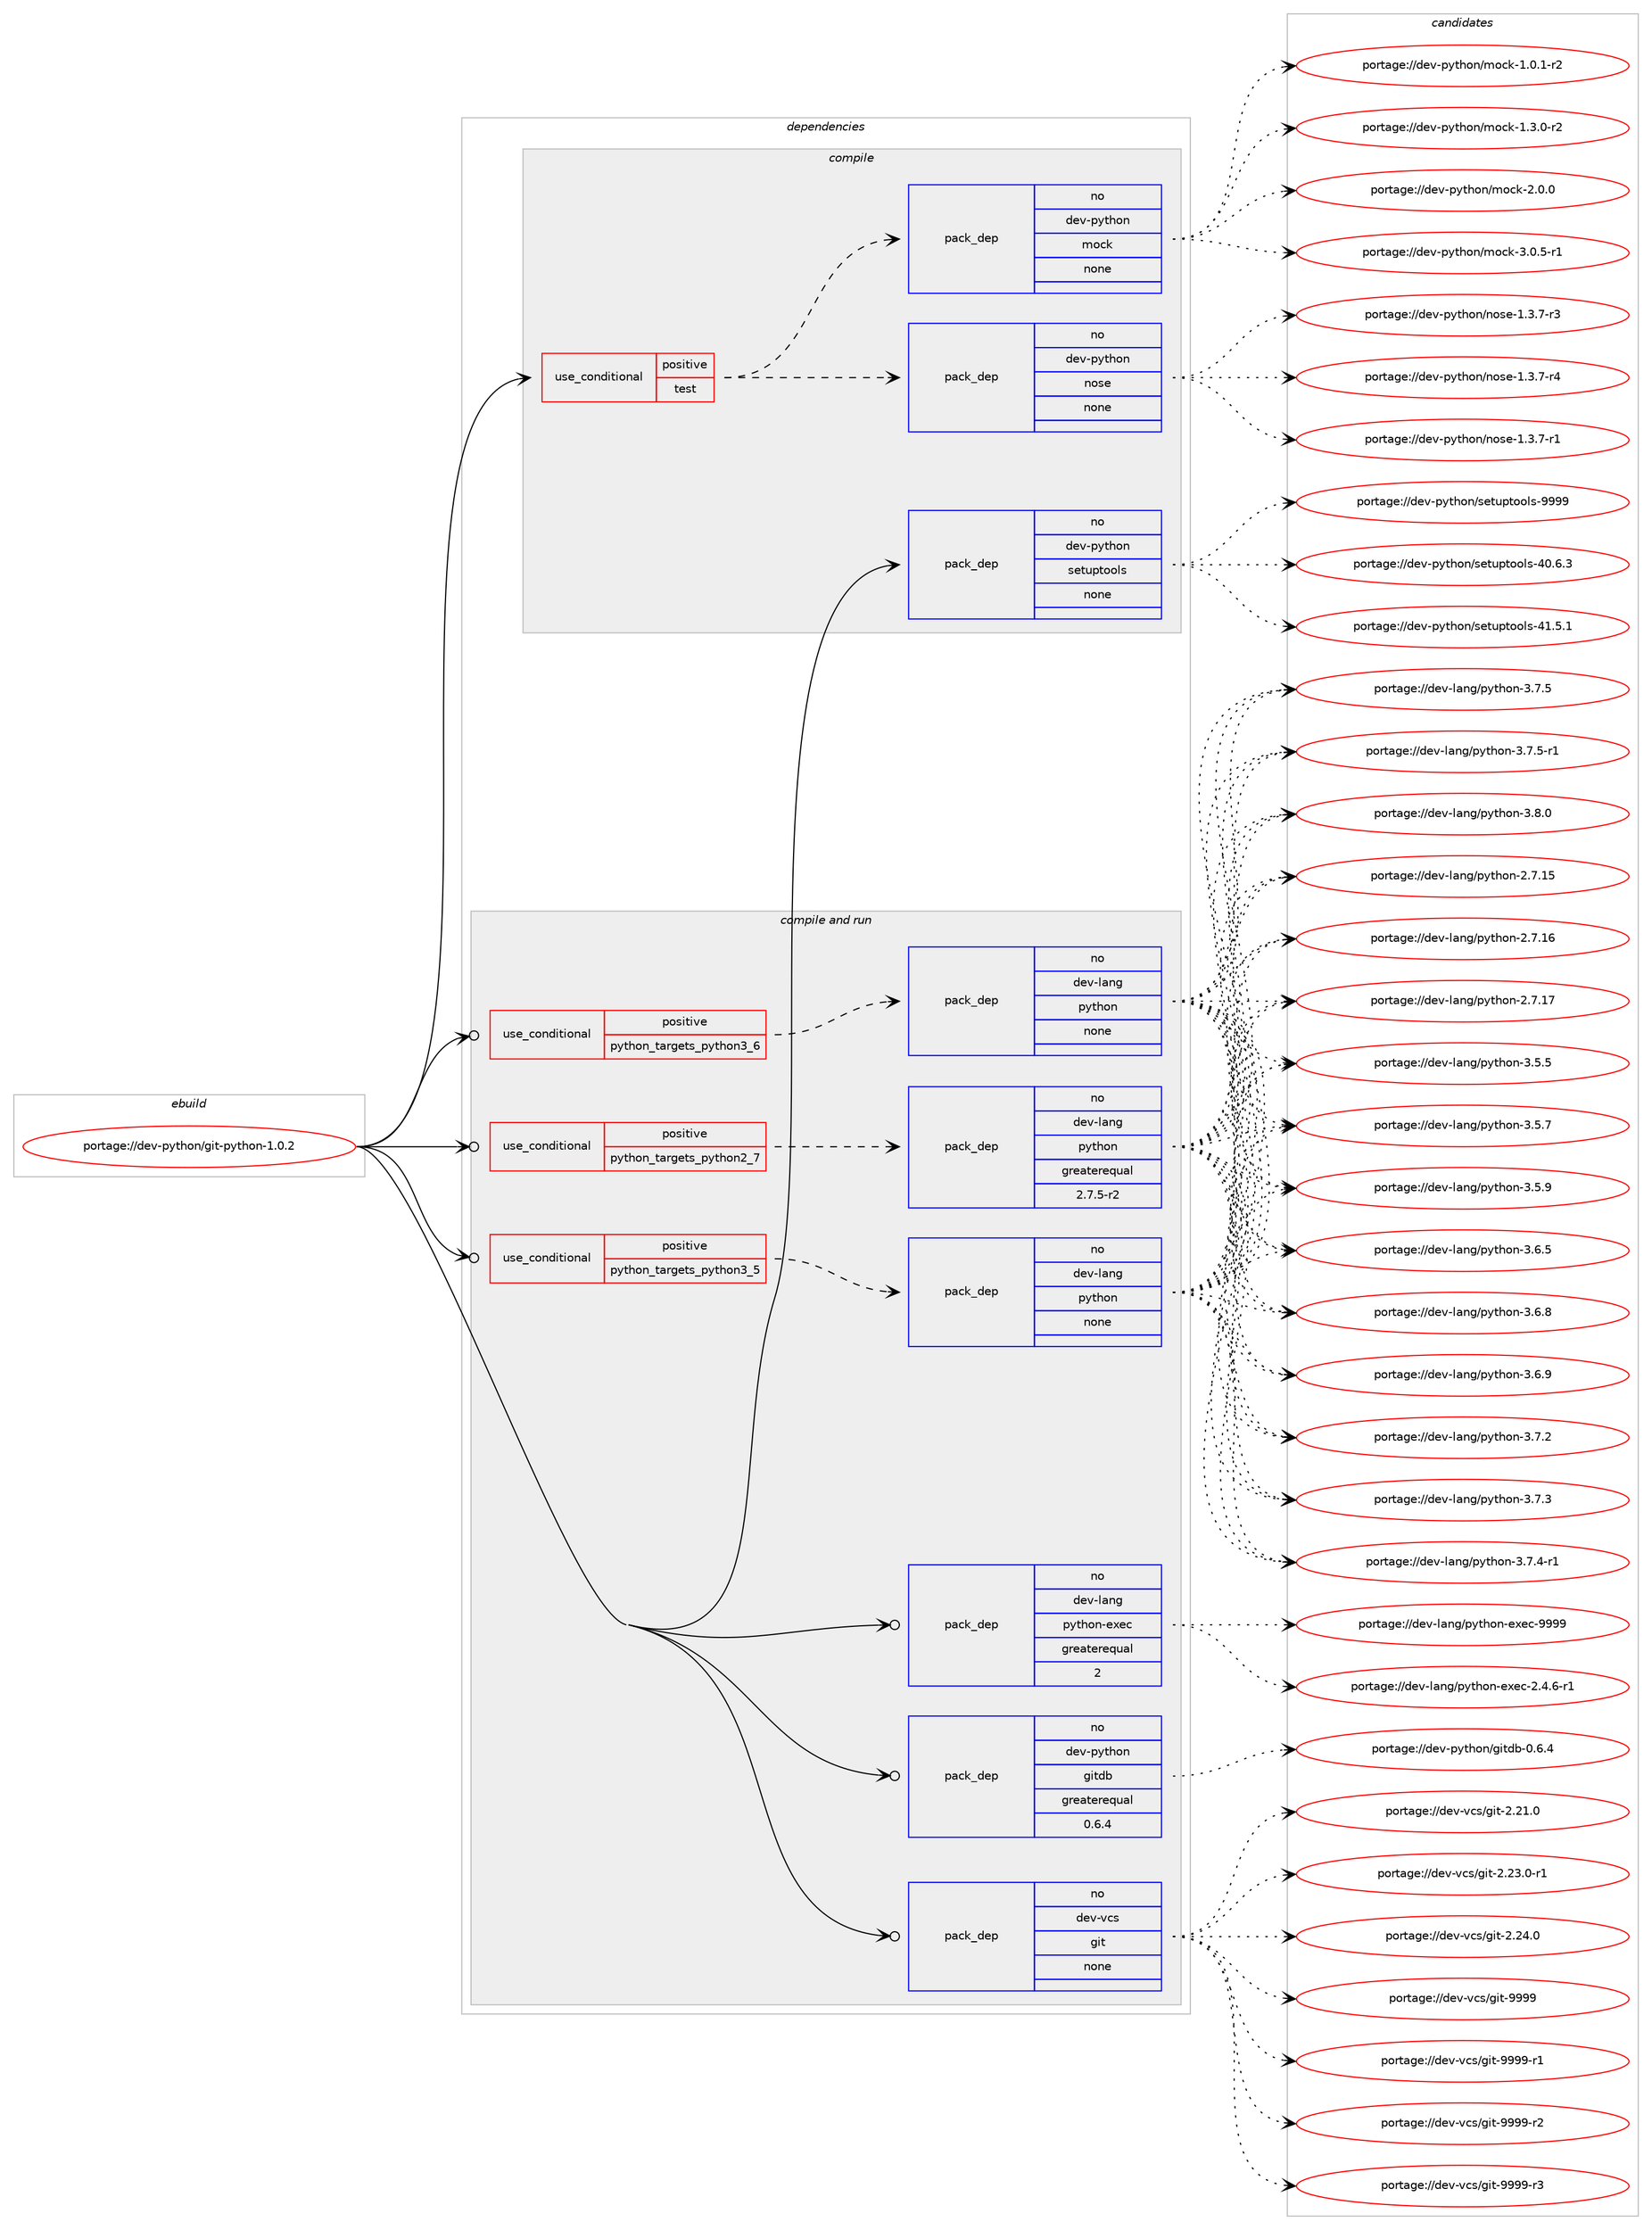 digraph prolog {

# *************
# Graph options
# *************

newrank=true;
concentrate=true;
compound=true;
graph [rankdir=LR,fontname=Helvetica,fontsize=10,ranksep=1.5];#, ranksep=2.5, nodesep=0.2];
edge  [arrowhead=vee];
node  [fontname=Helvetica,fontsize=10];

# **********
# The ebuild
# **********

subgraph cluster_leftcol {
color=gray;
rank=same;
label=<<i>ebuild</i>>;
id [label="portage://dev-python/git-python-1.0.2", color=red, width=4, href="../dev-python/git-python-1.0.2.svg"];
}

# ****************
# The dependencies
# ****************

subgraph cluster_midcol {
color=gray;
label=<<i>dependencies</i>>;
subgraph cluster_compile {
fillcolor="#eeeeee";
style=filled;
label=<<i>compile</i>>;
subgraph cond29248 {
dependency141406 [label=<<TABLE BORDER="0" CELLBORDER="1" CELLSPACING="0" CELLPADDING="4"><TR><TD ROWSPAN="3" CELLPADDING="10">use_conditional</TD></TR><TR><TD>positive</TD></TR><TR><TD>test</TD></TR></TABLE>>, shape=none, color=red];
subgraph pack108842 {
dependency141407 [label=<<TABLE BORDER="0" CELLBORDER="1" CELLSPACING="0" CELLPADDING="4" WIDTH="220"><TR><TD ROWSPAN="6" CELLPADDING="30">pack_dep</TD></TR><TR><TD WIDTH="110">no</TD></TR><TR><TD>dev-python</TD></TR><TR><TD>nose</TD></TR><TR><TD>none</TD></TR><TR><TD></TD></TR></TABLE>>, shape=none, color=blue];
}
dependency141406:e -> dependency141407:w [weight=20,style="dashed",arrowhead="vee"];
subgraph pack108843 {
dependency141408 [label=<<TABLE BORDER="0" CELLBORDER="1" CELLSPACING="0" CELLPADDING="4" WIDTH="220"><TR><TD ROWSPAN="6" CELLPADDING="30">pack_dep</TD></TR><TR><TD WIDTH="110">no</TD></TR><TR><TD>dev-python</TD></TR><TR><TD>mock</TD></TR><TR><TD>none</TD></TR><TR><TD></TD></TR></TABLE>>, shape=none, color=blue];
}
dependency141406:e -> dependency141408:w [weight=20,style="dashed",arrowhead="vee"];
}
id:e -> dependency141406:w [weight=20,style="solid",arrowhead="vee"];
subgraph pack108844 {
dependency141409 [label=<<TABLE BORDER="0" CELLBORDER="1" CELLSPACING="0" CELLPADDING="4" WIDTH="220"><TR><TD ROWSPAN="6" CELLPADDING="30">pack_dep</TD></TR><TR><TD WIDTH="110">no</TD></TR><TR><TD>dev-python</TD></TR><TR><TD>setuptools</TD></TR><TR><TD>none</TD></TR><TR><TD></TD></TR></TABLE>>, shape=none, color=blue];
}
id:e -> dependency141409:w [weight=20,style="solid",arrowhead="vee"];
}
subgraph cluster_compileandrun {
fillcolor="#eeeeee";
style=filled;
label=<<i>compile and run</i>>;
subgraph cond29249 {
dependency141410 [label=<<TABLE BORDER="0" CELLBORDER="1" CELLSPACING="0" CELLPADDING="4"><TR><TD ROWSPAN="3" CELLPADDING="10">use_conditional</TD></TR><TR><TD>positive</TD></TR><TR><TD>python_targets_python2_7</TD></TR></TABLE>>, shape=none, color=red];
subgraph pack108845 {
dependency141411 [label=<<TABLE BORDER="0" CELLBORDER="1" CELLSPACING="0" CELLPADDING="4" WIDTH="220"><TR><TD ROWSPAN="6" CELLPADDING="30">pack_dep</TD></TR><TR><TD WIDTH="110">no</TD></TR><TR><TD>dev-lang</TD></TR><TR><TD>python</TD></TR><TR><TD>greaterequal</TD></TR><TR><TD>2.7.5-r2</TD></TR></TABLE>>, shape=none, color=blue];
}
dependency141410:e -> dependency141411:w [weight=20,style="dashed",arrowhead="vee"];
}
id:e -> dependency141410:w [weight=20,style="solid",arrowhead="odotvee"];
subgraph cond29250 {
dependency141412 [label=<<TABLE BORDER="0" CELLBORDER="1" CELLSPACING="0" CELLPADDING="4"><TR><TD ROWSPAN="3" CELLPADDING="10">use_conditional</TD></TR><TR><TD>positive</TD></TR><TR><TD>python_targets_python3_5</TD></TR></TABLE>>, shape=none, color=red];
subgraph pack108846 {
dependency141413 [label=<<TABLE BORDER="0" CELLBORDER="1" CELLSPACING="0" CELLPADDING="4" WIDTH="220"><TR><TD ROWSPAN="6" CELLPADDING="30">pack_dep</TD></TR><TR><TD WIDTH="110">no</TD></TR><TR><TD>dev-lang</TD></TR><TR><TD>python</TD></TR><TR><TD>none</TD></TR><TR><TD></TD></TR></TABLE>>, shape=none, color=blue];
}
dependency141412:e -> dependency141413:w [weight=20,style="dashed",arrowhead="vee"];
}
id:e -> dependency141412:w [weight=20,style="solid",arrowhead="odotvee"];
subgraph cond29251 {
dependency141414 [label=<<TABLE BORDER="0" CELLBORDER="1" CELLSPACING="0" CELLPADDING="4"><TR><TD ROWSPAN="3" CELLPADDING="10">use_conditional</TD></TR><TR><TD>positive</TD></TR><TR><TD>python_targets_python3_6</TD></TR></TABLE>>, shape=none, color=red];
subgraph pack108847 {
dependency141415 [label=<<TABLE BORDER="0" CELLBORDER="1" CELLSPACING="0" CELLPADDING="4" WIDTH="220"><TR><TD ROWSPAN="6" CELLPADDING="30">pack_dep</TD></TR><TR><TD WIDTH="110">no</TD></TR><TR><TD>dev-lang</TD></TR><TR><TD>python</TD></TR><TR><TD>none</TD></TR><TR><TD></TD></TR></TABLE>>, shape=none, color=blue];
}
dependency141414:e -> dependency141415:w [weight=20,style="dashed",arrowhead="vee"];
}
id:e -> dependency141414:w [weight=20,style="solid",arrowhead="odotvee"];
subgraph pack108848 {
dependency141416 [label=<<TABLE BORDER="0" CELLBORDER="1" CELLSPACING="0" CELLPADDING="4" WIDTH="220"><TR><TD ROWSPAN="6" CELLPADDING="30">pack_dep</TD></TR><TR><TD WIDTH="110">no</TD></TR><TR><TD>dev-lang</TD></TR><TR><TD>python-exec</TD></TR><TR><TD>greaterequal</TD></TR><TR><TD>2</TD></TR></TABLE>>, shape=none, color=blue];
}
id:e -> dependency141416:w [weight=20,style="solid",arrowhead="odotvee"];
subgraph pack108849 {
dependency141417 [label=<<TABLE BORDER="0" CELLBORDER="1" CELLSPACING="0" CELLPADDING="4" WIDTH="220"><TR><TD ROWSPAN="6" CELLPADDING="30">pack_dep</TD></TR><TR><TD WIDTH="110">no</TD></TR><TR><TD>dev-python</TD></TR><TR><TD>gitdb</TD></TR><TR><TD>greaterequal</TD></TR><TR><TD>0.6.4</TD></TR></TABLE>>, shape=none, color=blue];
}
id:e -> dependency141417:w [weight=20,style="solid",arrowhead="odotvee"];
subgraph pack108850 {
dependency141418 [label=<<TABLE BORDER="0" CELLBORDER="1" CELLSPACING="0" CELLPADDING="4" WIDTH="220"><TR><TD ROWSPAN="6" CELLPADDING="30">pack_dep</TD></TR><TR><TD WIDTH="110">no</TD></TR><TR><TD>dev-vcs</TD></TR><TR><TD>git</TD></TR><TR><TD>none</TD></TR><TR><TD></TD></TR></TABLE>>, shape=none, color=blue];
}
id:e -> dependency141418:w [weight=20,style="solid",arrowhead="odotvee"];
}
subgraph cluster_run {
fillcolor="#eeeeee";
style=filled;
label=<<i>run</i>>;
}
}

# **************
# The candidates
# **************

subgraph cluster_choices {
rank=same;
color=gray;
label=<<i>candidates</i>>;

subgraph choice108842 {
color=black;
nodesep=1;
choiceportage10010111845112121116104111110471101111151014549465146554511449 [label="portage://dev-python/nose-1.3.7-r1", color=red, width=4,href="../dev-python/nose-1.3.7-r1.svg"];
choiceportage10010111845112121116104111110471101111151014549465146554511451 [label="portage://dev-python/nose-1.3.7-r3", color=red, width=4,href="../dev-python/nose-1.3.7-r3.svg"];
choiceportage10010111845112121116104111110471101111151014549465146554511452 [label="portage://dev-python/nose-1.3.7-r4", color=red, width=4,href="../dev-python/nose-1.3.7-r4.svg"];
dependency141407:e -> choiceportage10010111845112121116104111110471101111151014549465146554511449:w [style=dotted,weight="100"];
dependency141407:e -> choiceportage10010111845112121116104111110471101111151014549465146554511451:w [style=dotted,weight="100"];
dependency141407:e -> choiceportage10010111845112121116104111110471101111151014549465146554511452:w [style=dotted,weight="100"];
}
subgraph choice108843 {
color=black;
nodesep=1;
choiceportage1001011184511212111610411111047109111991074549464846494511450 [label="portage://dev-python/mock-1.0.1-r2", color=red, width=4,href="../dev-python/mock-1.0.1-r2.svg"];
choiceportage1001011184511212111610411111047109111991074549465146484511450 [label="portage://dev-python/mock-1.3.0-r2", color=red, width=4,href="../dev-python/mock-1.3.0-r2.svg"];
choiceportage100101118451121211161041111104710911199107455046484648 [label="portage://dev-python/mock-2.0.0", color=red, width=4,href="../dev-python/mock-2.0.0.svg"];
choiceportage1001011184511212111610411111047109111991074551464846534511449 [label="portage://dev-python/mock-3.0.5-r1", color=red, width=4,href="../dev-python/mock-3.0.5-r1.svg"];
dependency141408:e -> choiceportage1001011184511212111610411111047109111991074549464846494511450:w [style=dotted,weight="100"];
dependency141408:e -> choiceportage1001011184511212111610411111047109111991074549465146484511450:w [style=dotted,weight="100"];
dependency141408:e -> choiceportage100101118451121211161041111104710911199107455046484648:w [style=dotted,weight="100"];
dependency141408:e -> choiceportage1001011184511212111610411111047109111991074551464846534511449:w [style=dotted,weight="100"];
}
subgraph choice108844 {
color=black;
nodesep=1;
choiceportage100101118451121211161041111104711510111611711211611111110811545524846544651 [label="portage://dev-python/setuptools-40.6.3", color=red, width=4,href="../dev-python/setuptools-40.6.3.svg"];
choiceportage100101118451121211161041111104711510111611711211611111110811545524946534649 [label="portage://dev-python/setuptools-41.5.1", color=red, width=4,href="../dev-python/setuptools-41.5.1.svg"];
choiceportage10010111845112121116104111110471151011161171121161111111081154557575757 [label="portage://dev-python/setuptools-9999", color=red, width=4,href="../dev-python/setuptools-9999.svg"];
dependency141409:e -> choiceportage100101118451121211161041111104711510111611711211611111110811545524846544651:w [style=dotted,weight="100"];
dependency141409:e -> choiceportage100101118451121211161041111104711510111611711211611111110811545524946534649:w [style=dotted,weight="100"];
dependency141409:e -> choiceportage10010111845112121116104111110471151011161171121161111111081154557575757:w [style=dotted,weight="100"];
}
subgraph choice108845 {
color=black;
nodesep=1;
choiceportage10010111845108971101034711212111610411111045504655464953 [label="portage://dev-lang/python-2.7.15", color=red, width=4,href="../dev-lang/python-2.7.15.svg"];
choiceportage10010111845108971101034711212111610411111045504655464954 [label="portage://dev-lang/python-2.7.16", color=red, width=4,href="../dev-lang/python-2.7.16.svg"];
choiceportage10010111845108971101034711212111610411111045504655464955 [label="portage://dev-lang/python-2.7.17", color=red, width=4,href="../dev-lang/python-2.7.17.svg"];
choiceportage100101118451089711010347112121116104111110455146534653 [label="portage://dev-lang/python-3.5.5", color=red, width=4,href="../dev-lang/python-3.5.5.svg"];
choiceportage100101118451089711010347112121116104111110455146534655 [label="portage://dev-lang/python-3.5.7", color=red, width=4,href="../dev-lang/python-3.5.7.svg"];
choiceportage100101118451089711010347112121116104111110455146534657 [label="portage://dev-lang/python-3.5.9", color=red, width=4,href="../dev-lang/python-3.5.9.svg"];
choiceportage100101118451089711010347112121116104111110455146544653 [label="portage://dev-lang/python-3.6.5", color=red, width=4,href="../dev-lang/python-3.6.5.svg"];
choiceportage100101118451089711010347112121116104111110455146544656 [label="portage://dev-lang/python-3.6.8", color=red, width=4,href="../dev-lang/python-3.6.8.svg"];
choiceportage100101118451089711010347112121116104111110455146544657 [label="portage://dev-lang/python-3.6.9", color=red, width=4,href="../dev-lang/python-3.6.9.svg"];
choiceportage100101118451089711010347112121116104111110455146554650 [label="portage://dev-lang/python-3.7.2", color=red, width=4,href="../dev-lang/python-3.7.2.svg"];
choiceportage100101118451089711010347112121116104111110455146554651 [label="portage://dev-lang/python-3.7.3", color=red, width=4,href="../dev-lang/python-3.7.3.svg"];
choiceportage1001011184510897110103471121211161041111104551465546524511449 [label="portage://dev-lang/python-3.7.4-r1", color=red, width=4,href="../dev-lang/python-3.7.4-r1.svg"];
choiceportage100101118451089711010347112121116104111110455146554653 [label="portage://dev-lang/python-3.7.5", color=red, width=4,href="../dev-lang/python-3.7.5.svg"];
choiceportage1001011184510897110103471121211161041111104551465546534511449 [label="portage://dev-lang/python-3.7.5-r1", color=red, width=4,href="../dev-lang/python-3.7.5-r1.svg"];
choiceportage100101118451089711010347112121116104111110455146564648 [label="portage://dev-lang/python-3.8.0", color=red, width=4,href="../dev-lang/python-3.8.0.svg"];
dependency141411:e -> choiceportage10010111845108971101034711212111610411111045504655464953:w [style=dotted,weight="100"];
dependency141411:e -> choiceportage10010111845108971101034711212111610411111045504655464954:w [style=dotted,weight="100"];
dependency141411:e -> choiceportage10010111845108971101034711212111610411111045504655464955:w [style=dotted,weight="100"];
dependency141411:e -> choiceportage100101118451089711010347112121116104111110455146534653:w [style=dotted,weight="100"];
dependency141411:e -> choiceportage100101118451089711010347112121116104111110455146534655:w [style=dotted,weight="100"];
dependency141411:e -> choiceportage100101118451089711010347112121116104111110455146534657:w [style=dotted,weight="100"];
dependency141411:e -> choiceportage100101118451089711010347112121116104111110455146544653:w [style=dotted,weight="100"];
dependency141411:e -> choiceportage100101118451089711010347112121116104111110455146544656:w [style=dotted,weight="100"];
dependency141411:e -> choiceportage100101118451089711010347112121116104111110455146544657:w [style=dotted,weight="100"];
dependency141411:e -> choiceportage100101118451089711010347112121116104111110455146554650:w [style=dotted,weight="100"];
dependency141411:e -> choiceportage100101118451089711010347112121116104111110455146554651:w [style=dotted,weight="100"];
dependency141411:e -> choiceportage1001011184510897110103471121211161041111104551465546524511449:w [style=dotted,weight="100"];
dependency141411:e -> choiceportage100101118451089711010347112121116104111110455146554653:w [style=dotted,weight="100"];
dependency141411:e -> choiceportage1001011184510897110103471121211161041111104551465546534511449:w [style=dotted,weight="100"];
dependency141411:e -> choiceportage100101118451089711010347112121116104111110455146564648:w [style=dotted,weight="100"];
}
subgraph choice108846 {
color=black;
nodesep=1;
choiceportage10010111845108971101034711212111610411111045504655464953 [label="portage://dev-lang/python-2.7.15", color=red, width=4,href="../dev-lang/python-2.7.15.svg"];
choiceportage10010111845108971101034711212111610411111045504655464954 [label="portage://dev-lang/python-2.7.16", color=red, width=4,href="../dev-lang/python-2.7.16.svg"];
choiceportage10010111845108971101034711212111610411111045504655464955 [label="portage://dev-lang/python-2.7.17", color=red, width=4,href="../dev-lang/python-2.7.17.svg"];
choiceportage100101118451089711010347112121116104111110455146534653 [label="portage://dev-lang/python-3.5.5", color=red, width=4,href="../dev-lang/python-3.5.5.svg"];
choiceportage100101118451089711010347112121116104111110455146534655 [label="portage://dev-lang/python-3.5.7", color=red, width=4,href="../dev-lang/python-3.5.7.svg"];
choiceportage100101118451089711010347112121116104111110455146534657 [label="portage://dev-lang/python-3.5.9", color=red, width=4,href="../dev-lang/python-3.5.9.svg"];
choiceportage100101118451089711010347112121116104111110455146544653 [label="portage://dev-lang/python-3.6.5", color=red, width=4,href="../dev-lang/python-3.6.5.svg"];
choiceportage100101118451089711010347112121116104111110455146544656 [label="portage://dev-lang/python-3.6.8", color=red, width=4,href="../dev-lang/python-3.6.8.svg"];
choiceportage100101118451089711010347112121116104111110455146544657 [label="portage://dev-lang/python-3.6.9", color=red, width=4,href="../dev-lang/python-3.6.9.svg"];
choiceportage100101118451089711010347112121116104111110455146554650 [label="portage://dev-lang/python-3.7.2", color=red, width=4,href="../dev-lang/python-3.7.2.svg"];
choiceportage100101118451089711010347112121116104111110455146554651 [label="portage://dev-lang/python-3.7.3", color=red, width=4,href="../dev-lang/python-3.7.3.svg"];
choiceportage1001011184510897110103471121211161041111104551465546524511449 [label="portage://dev-lang/python-3.7.4-r1", color=red, width=4,href="../dev-lang/python-3.7.4-r1.svg"];
choiceportage100101118451089711010347112121116104111110455146554653 [label="portage://dev-lang/python-3.7.5", color=red, width=4,href="../dev-lang/python-3.7.5.svg"];
choiceportage1001011184510897110103471121211161041111104551465546534511449 [label="portage://dev-lang/python-3.7.5-r1", color=red, width=4,href="../dev-lang/python-3.7.5-r1.svg"];
choiceportage100101118451089711010347112121116104111110455146564648 [label="portage://dev-lang/python-3.8.0", color=red, width=4,href="../dev-lang/python-3.8.0.svg"];
dependency141413:e -> choiceportage10010111845108971101034711212111610411111045504655464953:w [style=dotted,weight="100"];
dependency141413:e -> choiceportage10010111845108971101034711212111610411111045504655464954:w [style=dotted,weight="100"];
dependency141413:e -> choiceportage10010111845108971101034711212111610411111045504655464955:w [style=dotted,weight="100"];
dependency141413:e -> choiceportage100101118451089711010347112121116104111110455146534653:w [style=dotted,weight="100"];
dependency141413:e -> choiceportage100101118451089711010347112121116104111110455146534655:w [style=dotted,weight="100"];
dependency141413:e -> choiceportage100101118451089711010347112121116104111110455146534657:w [style=dotted,weight="100"];
dependency141413:e -> choiceportage100101118451089711010347112121116104111110455146544653:w [style=dotted,weight="100"];
dependency141413:e -> choiceportage100101118451089711010347112121116104111110455146544656:w [style=dotted,weight="100"];
dependency141413:e -> choiceportage100101118451089711010347112121116104111110455146544657:w [style=dotted,weight="100"];
dependency141413:e -> choiceportage100101118451089711010347112121116104111110455146554650:w [style=dotted,weight="100"];
dependency141413:e -> choiceportage100101118451089711010347112121116104111110455146554651:w [style=dotted,weight="100"];
dependency141413:e -> choiceportage1001011184510897110103471121211161041111104551465546524511449:w [style=dotted,weight="100"];
dependency141413:e -> choiceportage100101118451089711010347112121116104111110455146554653:w [style=dotted,weight="100"];
dependency141413:e -> choiceportage1001011184510897110103471121211161041111104551465546534511449:w [style=dotted,weight="100"];
dependency141413:e -> choiceportage100101118451089711010347112121116104111110455146564648:w [style=dotted,weight="100"];
}
subgraph choice108847 {
color=black;
nodesep=1;
choiceportage10010111845108971101034711212111610411111045504655464953 [label="portage://dev-lang/python-2.7.15", color=red, width=4,href="../dev-lang/python-2.7.15.svg"];
choiceportage10010111845108971101034711212111610411111045504655464954 [label="portage://dev-lang/python-2.7.16", color=red, width=4,href="../dev-lang/python-2.7.16.svg"];
choiceportage10010111845108971101034711212111610411111045504655464955 [label="portage://dev-lang/python-2.7.17", color=red, width=4,href="../dev-lang/python-2.7.17.svg"];
choiceportage100101118451089711010347112121116104111110455146534653 [label="portage://dev-lang/python-3.5.5", color=red, width=4,href="../dev-lang/python-3.5.5.svg"];
choiceportage100101118451089711010347112121116104111110455146534655 [label="portage://dev-lang/python-3.5.7", color=red, width=4,href="../dev-lang/python-3.5.7.svg"];
choiceportage100101118451089711010347112121116104111110455146534657 [label="portage://dev-lang/python-3.5.9", color=red, width=4,href="../dev-lang/python-3.5.9.svg"];
choiceportage100101118451089711010347112121116104111110455146544653 [label="portage://dev-lang/python-3.6.5", color=red, width=4,href="../dev-lang/python-3.6.5.svg"];
choiceportage100101118451089711010347112121116104111110455146544656 [label="portage://dev-lang/python-3.6.8", color=red, width=4,href="../dev-lang/python-3.6.8.svg"];
choiceportage100101118451089711010347112121116104111110455146544657 [label="portage://dev-lang/python-3.6.9", color=red, width=4,href="../dev-lang/python-3.6.9.svg"];
choiceportage100101118451089711010347112121116104111110455146554650 [label="portage://dev-lang/python-3.7.2", color=red, width=4,href="../dev-lang/python-3.7.2.svg"];
choiceportage100101118451089711010347112121116104111110455146554651 [label="portage://dev-lang/python-3.7.3", color=red, width=4,href="../dev-lang/python-3.7.3.svg"];
choiceportage1001011184510897110103471121211161041111104551465546524511449 [label="portage://dev-lang/python-3.7.4-r1", color=red, width=4,href="../dev-lang/python-3.7.4-r1.svg"];
choiceportage100101118451089711010347112121116104111110455146554653 [label="portage://dev-lang/python-3.7.5", color=red, width=4,href="../dev-lang/python-3.7.5.svg"];
choiceportage1001011184510897110103471121211161041111104551465546534511449 [label="portage://dev-lang/python-3.7.5-r1", color=red, width=4,href="../dev-lang/python-3.7.5-r1.svg"];
choiceportage100101118451089711010347112121116104111110455146564648 [label="portage://dev-lang/python-3.8.0", color=red, width=4,href="../dev-lang/python-3.8.0.svg"];
dependency141415:e -> choiceportage10010111845108971101034711212111610411111045504655464953:w [style=dotted,weight="100"];
dependency141415:e -> choiceportage10010111845108971101034711212111610411111045504655464954:w [style=dotted,weight="100"];
dependency141415:e -> choiceportage10010111845108971101034711212111610411111045504655464955:w [style=dotted,weight="100"];
dependency141415:e -> choiceportage100101118451089711010347112121116104111110455146534653:w [style=dotted,weight="100"];
dependency141415:e -> choiceportage100101118451089711010347112121116104111110455146534655:w [style=dotted,weight="100"];
dependency141415:e -> choiceportage100101118451089711010347112121116104111110455146534657:w [style=dotted,weight="100"];
dependency141415:e -> choiceportage100101118451089711010347112121116104111110455146544653:w [style=dotted,weight="100"];
dependency141415:e -> choiceportage100101118451089711010347112121116104111110455146544656:w [style=dotted,weight="100"];
dependency141415:e -> choiceportage100101118451089711010347112121116104111110455146544657:w [style=dotted,weight="100"];
dependency141415:e -> choiceportage100101118451089711010347112121116104111110455146554650:w [style=dotted,weight="100"];
dependency141415:e -> choiceportage100101118451089711010347112121116104111110455146554651:w [style=dotted,weight="100"];
dependency141415:e -> choiceportage1001011184510897110103471121211161041111104551465546524511449:w [style=dotted,weight="100"];
dependency141415:e -> choiceportage100101118451089711010347112121116104111110455146554653:w [style=dotted,weight="100"];
dependency141415:e -> choiceportage1001011184510897110103471121211161041111104551465546534511449:w [style=dotted,weight="100"];
dependency141415:e -> choiceportage100101118451089711010347112121116104111110455146564648:w [style=dotted,weight="100"];
}
subgraph choice108848 {
color=black;
nodesep=1;
choiceportage10010111845108971101034711212111610411111045101120101994550465246544511449 [label="portage://dev-lang/python-exec-2.4.6-r1", color=red, width=4,href="../dev-lang/python-exec-2.4.6-r1.svg"];
choiceportage10010111845108971101034711212111610411111045101120101994557575757 [label="portage://dev-lang/python-exec-9999", color=red, width=4,href="../dev-lang/python-exec-9999.svg"];
dependency141416:e -> choiceportage10010111845108971101034711212111610411111045101120101994550465246544511449:w [style=dotted,weight="100"];
dependency141416:e -> choiceportage10010111845108971101034711212111610411111045101120101994557575757:w [style=dotted,weight="100"];
}
subgraph choice108849 {
color=black;
nodesep=1;
choiceportage100101118451121211161041111104710310511610098454846544652 [label="portage://dev-python/gitdb-0.6.4", color=red, width=4,href="../dev-python/gitdb-0.6.4.svg"];
dependency141417:e -> choiceportage100101118451121211161041111104710310511610098454846544652:w [style=dotted,weight="100"];
}
subgraph choice108850 {
color=black;
nodesep=1;
choiceportage10010111845118991154710310511645504650494648 [label="portage://dev-vcs/git-2.21.0", color=red, width=4,href="../dev-vcs/git-2.21.0.svg"];
choiceportage100101118451189911547103105116455046505146484511449 [label="portage://dev-vcs/git-2.23.0-r1", color=red, width=4,href="../dev-vcs/git-2.23.0-r1.svg"];
choiceportage10010111845118991154710310511645504650524648 [label="portage://dev-vcs/git-2.24.0", color=red, width=4,href="../dev-vcs/git-2.24.0.svg"];
choiceportage1001011184511899115471031051164557575757 [label="portage://dev-vcs/git-9999", color=red, width=4,href="../dev-vcs/git-9999.svg"];
choiceportage10010111845118991154710310511645575757574511449 [label="portage://dev-vcs/git-9999-r1", color=red, width=4,href="../dev-vcs/git-9999-r1.svg"];
choiceportage10010111845118991154710310511645575757574511450 [label="portage://dev-vcs/git-9999-r2", color=red, width=4,href="../dev-vcs/git-9999-r2.svg"];
choiceportage10010111845118991154710310511645575757574511451 [label="portage://dev-vcs/git-9999-r3", color=red, width=4,href="../dev-vcs/git-9999-r3.svg"];
dependency141418:e -> choiceportage10010111845118991154710310511645504650494648:w [style=dotted,weight="100"];
dependency141418:e -> choiceportage100101118451189911547103105116455046505146484511449:w [style=dotted,weight="100"];
dependency141418:e -> choiceportage10010111845118991154710310511645504650524648:w [style=dotted,weight="100"];
dependency141418:e -> choiceportage1001011184511899115471031051164557575757:w [style=dotted,weight="100"];
dependency141418:e -> choiceportage10010111845118991154710310511645575757574511449:w [style=dotted,weight="100"];
dependency141418:e -> choiceportage10010111845118991154710310511645575757574511450:w [style=dotted,weight="100"];
dependency141418:e -> choiceportage10010111845118991154710310511645575757574511451:w [style=dotted,weight="100"];
}
}

}
